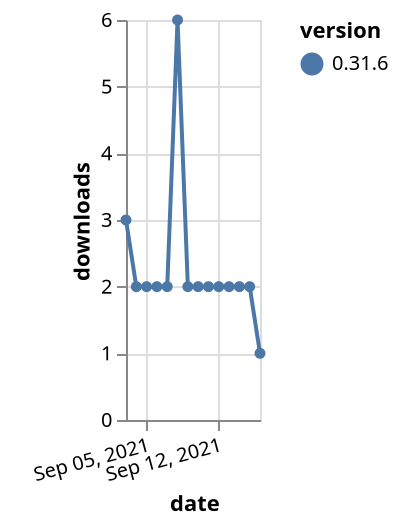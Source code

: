{"$schema": "https://vega.github.io/schema/vega-lite/v5.json", "description": "A simple bar chart with embedded data.", "data": {"values": [{"date": "2021-09-03", "total": 4269, "delta": 3, "version": "0.31.6"}, {"date": "2021-09-04", "total": 4271, "delta": 2, "version": "0.31.6"}, {"date": "2021-09-05", "total": 4273, "delta": 2, "version": "0.31.6"}, {"date": "2021-09-06", "total": 4275, "delta": 2, "version": "0.31.6"}, {"date": "2021-09-07", "total": 4277, "delta": 2, "version": "0.31.6"}, {"date": "2021-09-08", "total": 4283, "delta": 6, "version": "0.31.6"}, {"date": "2021-09-09", "total": 4285, "delta": 2, "version": "0.31.6"}, {"date": "2021-09-10", "total": 4287, "delta": 2, "version": "0.31.6"}, {"date": "2021-09-11", "total": 4289, "delta": 2, "version": "0.31.6"}, {"date": "2021-09-12", "total": 4291, "delta": 2, "version": "0.31.6"}, {"date": "2021-09-13", "total": 4293, "delta": 2, "version": "0.31.6"}, {"date": "2021-09-14", "total": 4295, "delta": 2, "version": "0.31.6"}, {"date": "2021-09-15", "total": 4297, "delta": 2, "version": "0.31.6"}, {"date": "2021-09-16", "total": 4298, "delta": 1, "version": "0.31.6"}]}, "width": "container", "mark": {"type": "line", "point": {"filled": true}}, "encoding": {"x": {"field": "date", "type": "temporal", "timeUnit": "yearmonthdate", "title": "date", "axis": {"labelAngle": -15}}, "y": {"field": "delta", "type": "quantitative", "title": "downloads"}, "color": {"field": "version", "type": "nominal"}, "tooltip": {"field": "delta"}}}